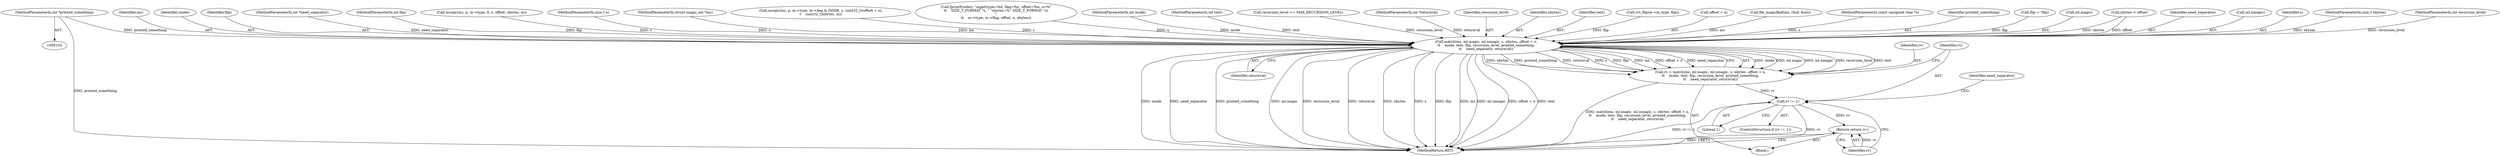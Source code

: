 digraph "0_file_6f737ddfadb596d7d4a993f7ed2141ffd664a81c@pointer" {
"1000113" [label="(MethodParameterIn,int *printed_something)"];
"1001695" [label="(Call,match(ms, ml.magic, ml.nmagic, s, nbytes, offset + o,\n\t\t    mode, text, flip, recursion_level, printed_something,\n\t\t    need_separator, returnval))"];
"1001693" [label="(Call,rv = match(ms, ml.magic, ml.nmagic, s, nbytes, offset + o,\n\t\t    mode, text, flip, recursion_level, printed_something,\n\t\t    need_separator, returnval))"];
"1001716" [label="(Call,rv != 1)"];
"1001723" [label="(Return,return rv;)"];
"1001700" [label="(Call,ml.nmagic)"];
"1001703" [label="(Identifier,s)"];
"1000106" [label="(MethodParameterIn,size_t nbytes)"];
"1000112" [label="(MethodParameterIn,int recursion_level)"];
"1001715" [label="(ControlStructure,if (rv != 1))"];
"1001696" [label="(Identifier,ms)"];
"1001723" [label="(Return,return rv;)"];
"1001755" [label="(MethodReturn,RET)"];
"1000113" [label="(MethodParameterIn,int *printed_something)"];
"1001708" [label="(Identifier,mode)"];
"1001448" [label="(Block,)"];
"1001710" [label="(Identifier,flip)"];
"1000114" [label="(MethodParameterIn,int *need_separator)"];
"1001717" [label="(Identifier,rv)"];
"1001724" [label="(Identifier,rv)"];
"1001695" [label="(Call,match(ms, ml.magic, ml.nmagic, s, nbytes, offset + o,\n\t\t    mode, text, flip, recursion_level, printed_something,\n\t\t    need_separator, returnval))"];
"1000111" [label="(MethodParameterIn,int flip)"];
"1001403" [label="(Call,mcopy(ms, p, m->type, 0, s, offset, nbytes, m))"];
"1000107" [label="(MethodParameterIn,size_t o)"];
"1001718" [label="(Literal,1)"];
"1001714" [label="(Identifier,returnval)"];
"1001693" [label="(Call,rv = match(ms, ml.magic, ml.nmagic, s, nbytes, offset + o,\n\t\t    mode, text, flip, recursion_level, printed_something,\n\t\t    need_separator, returnval))"];
"1000103" [label="(MethodParameterIn,struct magic_set *ms)"];
"1000151" [label="(Call,mcopy(ms, p, m->type, m->flag & INDIR, s, (uint32_t)(offset + o),\n\t    (uint32_t)nbytes, m))"];
"1000186" [label="(Call,fprintf(stderr, \"mget(type=%d, flag=%x, offset=%u, o=%\"\n\t\t    SIZE_T_FORMAT \"u, \" \"nbytes=%\" SIZE_T_FORMAT \"u)\n\",\n\t\t    m->type, m->flag, offset, o, nbytes))"];
"1000109" [label="(MethodParameterIn,int mode)"];
"1000110" [label="(MethodParameterIn,int text)"];
"1001694" [label="(Identifier,rv)"];
"1000138" [label="(Call,recursion_level >= MAX_RECURSION_LEVEL)"];
"1000115" [label="(MethodParameterIn,int *returnval)"];
"1001711" [label="(Identifier,recursion_level)"];
"1001704" [label="(Identifier,nbytes)"];
"1001709" [label="(Identifier,text)"];
"1000417" [label="(Call,cvt_flip(m->in_type, flip))"];
"1001705" [label="(Call,offset + o)"];
"1001663" [label="(Call,file_magicfind(ms, rbuf, &ml))"];
"1000104" [label="(MethodParameterIn,const unsigned char *s)"];
"1001712" [label="(Identifier,printed_something)"];
"1001657" [label="(Call,flip = !flip)"];
"1001697" [label="(Call,ml.magic)"];
"1001637" [label="(Call,nbytes < offset)"];
"1001721" [label="(Identifier,need_separator)"];
"1001713" [label="(Identifier,need_separator)"];
"1001716" [label="(Call,rv != 1)"];
"1000113" -> "1000102"  [label="AST: "];
"1000113" -> "1001755"  [label="DDG: printed_something"];
"1000113" -> "1001695"  [label="DDG: printed_something"];
"1001695" -> "1001693"  [label="AST: "];
"1001695" -> "1001714"  [label="CFG: "];
"1001696" -> "1001695"  [label="AST: "];
"1001697" -> "1001695"  [label="AST: "];
"1001700" -> "1001695"  [label="AST: "];
"1001703" -> "1001695"  [label="AST: "];
"1001704" -> "1001695"  [label="AST: "];
"1001705" -> "1001695"  [label="AST: "];
"1001708" -> "1001695"  [label="AST: "];
"1001709" -> "1001695"  [label="AST: "];
"1001710" -> "1001695"  [label="AST: "];
"1001711" -> "1001695"  [label="AST: "];
"1001712" -> "1001695"  [label="AST: "];
"1001713" -> "1001695"  [label="AST: "];
"1001714" -> "1001695"  [label="AST: "];
"1001693" -> "1001695"  [label="CFG: "];
"1001695" -> "1001755"  [label="DDG: ms"];
"1001695" -> "1001755"  [label="DDG: ml.nmagic"];
"1001695" -> "1001755"  [label="DDG: offset + o"];
"1001695" -> "1001755"  [label="DDG: text"];
"1001695" -> "1001755"  [label="DDG: mode"];
"1001695" -> "1001755"  [label="DDG: need_separator"];
"1001695" -> "1001755"  [label="DDG: printed_something"];
"1001695" -> "1001755"  [label="DDG: ml.magic"];
"1001695" -> "1001755"  [label="DDG: recursion_level"];
"1001695" -> "1001755"  [label="DDG: returnval"];
"1001695" -> "1001755"  [label="DDG: nbytes"];
"1001695" -> "1001755"  [label="DDG: s"];
"1001695" -> "1001755"  [label="DDG: flip"];
"1001695" -> "1001693"  [label="DDG: mode"];
"1001695" -> "1001693"  [label="DDG: ml.magic"];
"1001695" -> "1001693"  [label="DDG: ml.nmagic"];
"1001695" -> "1001693"  [label="DDG: recursion_level"];
"1001695" -> "1001693"  [label="DDG: text"];
"1001695" -> "1001693"  [label="DDG: nbytes"];
"1001695" -> "1001693"  [label="DDG: printed_something"];
"1001695" -> "1001693"  [label="DDG: returnval"];
"1001695" -> "1001693"  [label="DDG: s"];
"1001695" -> "1001693"  [label="DDG: flip"];
"1001695" -> "1001693"  [label="DDG: ms"];
"1001695" -> "1001693"  [label="DDG: offset + o"];
"1001695" -> "1001693"  [label="DDG: need_separator"];
"1001663" -> "1001695"  [label="DDG: ms"];
"1000103" -> "1001695"  [label="DDG: ms"];
"1001403" -> "1001695"  [label="DDG: s"];
"1000151" -> "1001695"  [label="DDG: s"];
"1000104" -> "1001695"  [label="DDG: s"];
"1001637" -> "1001695"  [label="DDG: nbytes"];
"1001637" -> "1001695"  [label="DDG: offset"];
"1000106" -> "1001695"  [label="DDG: nbytes"];
"1000186" -> "1001695"  [label="DDG: o"];
"1000107" -> "1001695"  [label="DDG: o"];
"1000109" -> "1001695"  [label="DDG: mode"];
"1000110" -> "1001695"  [label="DDG: text"];
"1001657" -> "1001695"  [label="DDG: flip"];
"1000417" -> "1001695"  [label="DDG: flip"];
"1000111" -> "1001695"  [label="DDG: flip"];
"1000138" -> "1001695"  [label="DDG: recursion_level"];
"1000112" -> "1001695"  [label="DDG: recursion_level"];
"1000114" -> "1001695"  [label="DDG: need_separator"];
"1000115" -> "1001695"  [label="DDG: returnval"];
"1001693" -> "1001448"  [label="AST: "];
"1001694" -> "1001693"  [label="AST: "];
"1001717" -> "1001693"  [label="CFG: "];
"1001693" -> "1001755"  [label="DDG: match(ms, ml.magic, ml.nmagic, s, nbytes, offset + o,\n\t\t    mode, text, flip, recursion_level, printed_something,\n\t\t    need_separator, returnval)"];
"1001693" -> "1001716"  [label="DDG: rv"];
"1001716" -> "1001715"  [label="AST: "];
"1001716" -> "1001718"  [label="CFG: "];
"1001717" -> "1001716"  [label="AST: "];
"1001718" -> "1001716"  [label="AST: "];
"1001721" -> "1001716"  [label="CFG: "];
"1001724" -> "1001716"  [label="CFG: "];
"1001716" -> "1001755"  [label="DDG: rv != 1"];
"1001716" -> "1001755"  [label="DDG: rv"];
"1001716" -> "1001723"  [label="DDG: rv"];
"1001723" -> "1001448"  [label="AST: "];
"1001723" -> "1001724"  [label="CFG: "];
"1001724" -> "1001723"  [label="AST: "];
"1001755" -> "1001723"  [label="CFG: "];
"1001723" -> "1001755"  [label="DDG: <RET>"];
"1001724" -> "1001723"  [label="DDG: rv"];
}
